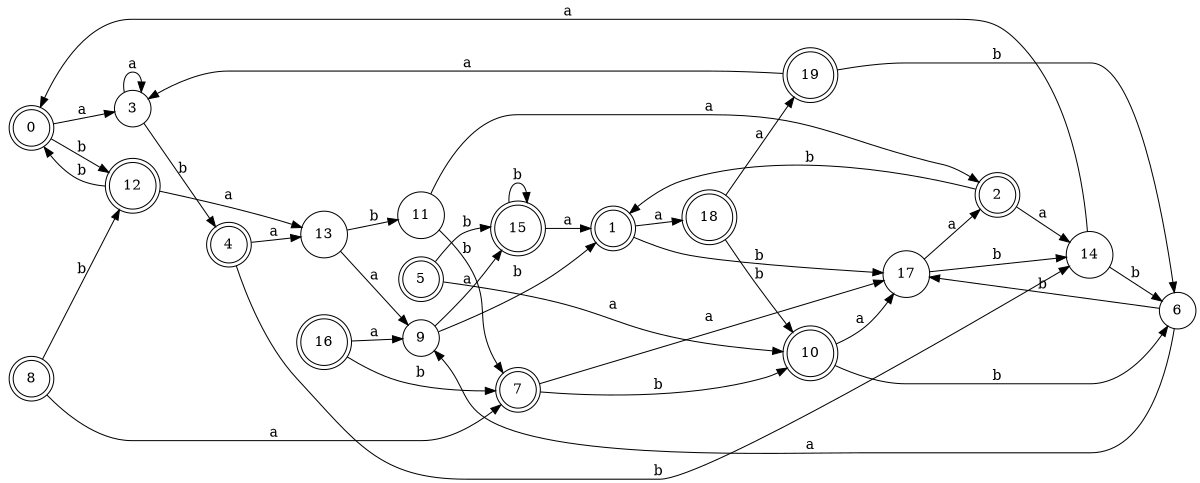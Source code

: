 digraph n16_3 {
__start0 [label="" shape="none"];

rankdir=LR;
size="8,5";

s0 [style="rounded,filled", color="black", fillcolor="white" shape="doublecircle", label="0"];
s1 [style="rounded,filled", color="black", fillcolor="white" shape="doublecircle", label="1"];
s2 [style="rounded,filled", color="black", fillcolor="white" shape="doublecircle", label="2"];
s3 [style="filled", color="black", fillcolor="white" shape="circle", label="3"];
s4 [style="rounded,filled", color="black", fillcolor="white" shape="doublecircle", label="4"];
s5 [style="rounded,filled", color="black", fillcolor="white" shape="doublecircle", label="5"];
s6 [style="filled", color="black", fillcolor="white" shape="circle", label="6"];
s7 [style="rounded,filled", color="black", fillcolor="white" shape="doublecircle", label="7"];
s8 [style="rounded,filled", color="black", fillcolor="white" shape="doublecircle", label="8"];
s9 [style="filled", color="black", fillcolor="white" shape="circle", label="9"];
s10 [style="rounded,filled", color="black", fillcolor="white" shape="doublecircle", label="10"];
s11 [style="filled", color="black", fillcolor="white" shape="circle", label="11"];
s12 [style="rounded,filled", color="black", fillcolor="white" shape="doublecircle", label="12"];
s13 [style="filled", color="black", fillcolor="white" shape="circle", label="13"];
s14 [style="filled", color="black", fillcolor="white" shape="circle", label="14"];
s15 [style="rounded,filled", color="black", fillcolor="white" shape="doublecircle", label="15"];
s16 [style="rounded,filled", color="black", fillcolor="white" shape="doublecircle", label="16"];
s17 [style="filled", color="black", fillcolor="white" shape="circle", label="17"];
s18 [style="rounded,filled", color="black", fillcolor="white" shape="doublecircle", label="18"];
s19 [style="rounded,filled", color="black", fillcolor="white" shape="doublecircle", label="19"];
s0 -> s3 [label="a"];
s0 -> s12 [label="b"];
s1 -> s18 [label="a"];
s1 -> s17 [label="b"];
s2 -> s14 [label="a"];
s2 -> s1 [label="b"];
s3 -> s3 [label="a"];
s3 -> s4 [label="b"];
s4 -> s13 [label="a"];
s4 -> s14 [label="b"];
s5 -> s10 [label="a"];
s5 -> s15 [label="b"];
s6 -> s9 [label="a"];
s6 -> s17 [label="b"];
s7 -> s17 [label="a"];
s7 -> s10 [label="b"];
s8 -> s7 [label="a"];
s8 -> s12 [label="b"];
s9 -> s15 [label="a"];
s9 -> s1 [label="b"];
s10 -> s17 [label="a"];
s10 -> s6 [label="b"];
s11 -> s2 [label="a"];
s11 -> s7 [label="b"];
s12 -> s13 [label="a"];
s12 -> s0 [label="b"];
s13 -> s9 [label="a"];
s13 -> s11 [label="b"];
s14 -> s0 [label="a"];
s14 -> s6 [label="b"];
s15 -> s1 [label="a"];
s15 -> s15 [label="b"];
s16 -> s9 [label="a"];
s16 -> s7 [label="b"];
s17 -> s2 [label="a"];
s17 -> s14 [label="b"];
s18 -> s19 [label="a"];
s18 -> s10 [label="b"];
s19 -> s3 [label="a"];
s19 -> s6 [label="b"];

}